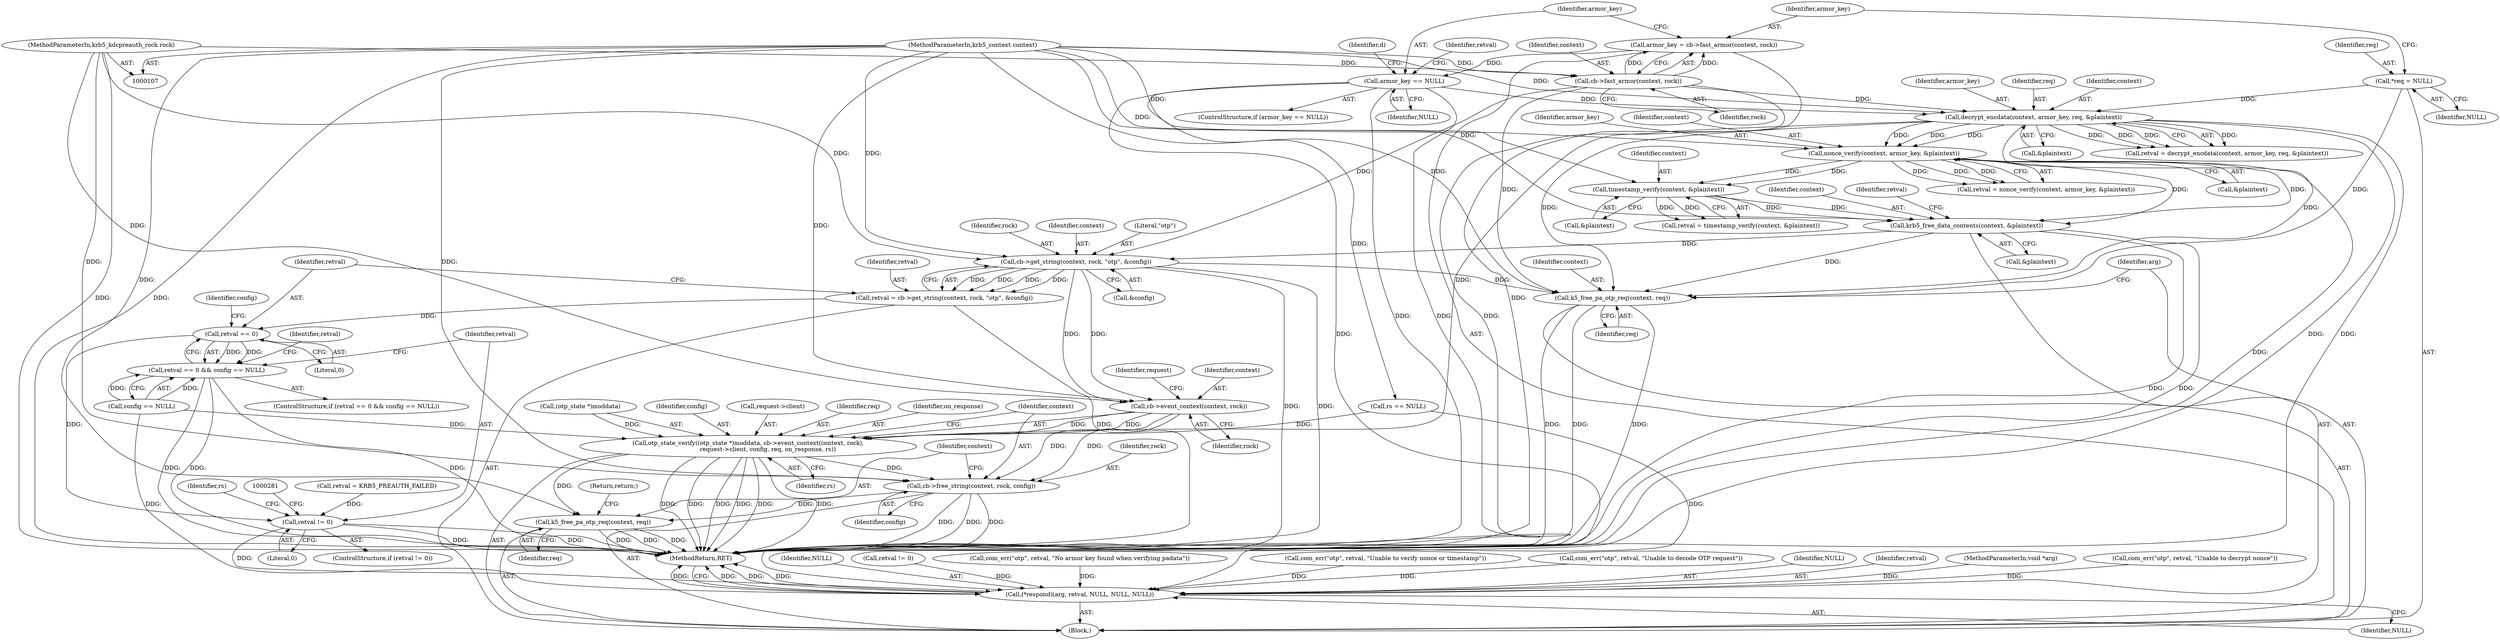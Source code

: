 digraph "0_krb5_e3b5a5e5267818c97750b266df50b6a3d4649604_0@API" {
"1000211" [label="(Call,krb5_free_data_contents(context, &plaintext))"];
"1000207" [label="(Call,timestamp_verify(context, &plaintext))"];
"1000196" [label="(Call,nonce_verify(context, armor_key, &plaintext))"];
"1000178" [label="(Call,decrypt_encdata(context, armor_key, req, &plaintext))"];
"1000134" [label="(Call,cb->fast_armor(context, rock))"];
"1000108" [label="(MethodParameterIn,krb5_context context)"];
"1000114" [label="(MethodParameterIn,krb5_kdcpreauth_rock rock)"];
"1000138" [label="(Call,armor_key == NULL)"];
"1000132" [label="(Call,armor_key = cb->fast_armor(context, rock))"];
"1000124" [label="(Call,*req = NULL)"];
"1000254" [label="(Call,cb->get_string(context, rock, \"otp\", &config))"];
"1000252" [label="(Call,retval = cb->get_string(context, rock, \"otp\", &config))"];
"1000262" [label="(Call,retval == 0)"];
"1000261" [label="(Call,retval == 0 && config == NULL)"];
"1000272" [label="(Call,retval != 0)"];
"1000305" [label="(Call,(*respond)(arg, retval, NULL, NULL, NULL))"];
"1000283" [label="(Call,cb->event_context(context, rock))"];
"1000279" [label="(Call,otp_state_verify((otp_state *)moddata, cb->event_context(context, rock),\n                     request->client, config, req, on_response, rs))"];
"1000293" [label="(Call,cb->free_string(context, rock, config))"];
"1000297" [label="(Call,k5_free_pa_otp_req(context, req))"];
"1000302" [label="(Call,k5_free_pa_otp_req(context, req))"];
"1000178" [label="(Call,decrypt_encdata(context, armor_key, req, &plaintext))"];
"1000132" [label="(Call,armor_key = cb->fast_armor(context, rock))"];
"1000268" [label="(Call,retval = KRB5_PREAUTH_FAILED)"];
"1000180" [label="(Identifier,armor_key)"];
"1000196" [label="(Call,nonce_verify(context, armor_key, &plaintext))"];
"1000194" [label="(Call,retval = nonce_verify(context, armor_key, &plaintext))"];
"1000271" [label="(ControlStructure,if (retval != 0))"];
"1000198" [label="(Identifier,armor_key)"];
"1000176" [label="(Call,retval = decrypt_encdata(context, armor_key, req, &plaintext))"];
"1000137" [label="(ControlStructure,if (armor_key == NULL))"];
"1000263" [label="(Identifier,retval)"];
"1000260" [label="(ControlStructure,if (retval == 0 && config == NULL))"];
"1000280" [label="(Call,(otp_state *)moddata)"];
"1000212" [label="(Identifier,context)"];
"1000253" [label="(Identifier,retval)"];
"1000181" [label="(Identifier,req)"];
"1000311" [label="(MethodReturn,RET)"];
"1000262" [label="(Call,retval == 0)"];
"1000256" [label="(Identifier,rock)"];
"1000285" [label="(Identifier,rock)"];
"1000182" [label="(Call,&plaintext)"];
"1000309" [label="(Identifier,NULL)"];
"1000207" [label="(Call,timestamp_verify(context, &plaintext))"];
"1000279" [label="(Call,otp_state_verify((otp_state *)moddata, cb->event_context(context, rock),\n                     request->client, config, req, on_response, rs))"];
"1000289" [label="(Identifier,config)"];
"1000126" [label="(Identifier,NULL)"];
"1000151" [label="(Identifier,d)"];
"1000216" [label="(Call,retval != 0)"];
"1000145" [label="(Call,com_err(\"otp\", retval, \"No armor key found when verifying padata\"))"];
"1000220" [label="(Call,com_err(\"otp\", retval, \"Unable to verify nonce or timestamp\"))"];
"1000304" [label="(Identifier,req)"];
"1000286" [label="(Call,request->client)"];
"1000133" [label="(Identifier,armor_key)"];
"1000269" [label="(Identifier,retval)"];
"1000273" [label="(Identifier,retval)"];
"1000139" [label="(Identifier,armor_key)"];
"1000108" [label="(MethodParameterIn,krb5_context context)"];
"1000297" [label="(Call,k5_free_pa_otp_req(context, req))"];
"1000125" [label="(Identifier,req)"];
"1000295" [label="(Identifier,rock)"];
"1000277" [label="(Identifier,rs)"];
"1000124" [label="(Call,*req = NULL)"];
"1000233" [label="(Call,rs == NULL)"];
"1000294" [label="(Identifier,context)"];
"1000305" [label="(Call,(*respond)(arg, retval, NULL, NULL, NULL))"];
"1000292" [label="(Identifier,rs)"];
"1000274" [label="(Literal,0)"];
"1000140" [label="(Identifier,NULL)"];
"1000171" [label="(Call,com_err(\"otp\", retval, \"Unable to decode OTP request\"))"];
"1000266" [label="(Identifier,config)"];
"1000308" [label="(Identifier,NULL)"];
"1000118" [label="(Block,)"];
"1000135" [label="(Identifier,context)"];
"1000209" [label="(Call,&plaintext)"];
"1000261" [label="(Call,retval == 0 && config == NULL)"];
"1000136" [label="(Identifier,rock)"];
"1000197" [label="(Identifier,context)"];
"1000307" [label="(Identifier,retval)"];
"1000264" [label="(Literal,0)"];
"1000117" [label="(MethodParameterIn,void *arg)"];
"1000272" [label="(Call,retval != 0)"];
"1000143" [label="(Identifier,retval)"];
"1000300" [label="(Return,return;)"];
"1000293" [label="(Call,cb->free_string(context, rock, config))"];
"1000258" [label="(Call,&config)"];
"1000283" [label="(Call,cb->event_context(context, rock))"];
"1000306" [label="(Identifier,arg)"];
"1000138" [label="(Call,armor_key == NULL)"];
"1000208" [label="(Identifier,context)"];
"1000211" [label="(Call,krb5_free_data_contents(context, &plaintext))"];
"1000179" [label="(Identifier,context)"];
"1000296" [label="(Identifier,config)"];
"1000290" [label="(Identifier,req)"];
"1000114" [label="(MethodParameterIn,krb5_kdcpreauth_rock rock)"];
"1000255" [label="(Identifier,context)"];
"1000291" [label="(Identifier,on_response)"];
"1000299" [label="(Identifier,req)"];
"1000310" [label="(Identifier,NULL)"];
"1000265" [label="(Call,config == NULL)"];
"1000298" [label="(Identifier,context)"];
"1000303" [label="(Identifier,context)"];
"1000199" [label="(Call,&plaintext)"];
"1000205" [label="(Call,retval = timestamp_verify(context, &plaintext))"];
"1000284" [label="(Identifier,context)"];
"1000213" [label="(Call,&plaintext)"];
"1000217" [label="(Identifier,retval)"];
"1000252" [label="(Call,retval = cb->get_string(context, rock, \"otp\", &config))"];
"1000302" [label="(Call,k5_free_pa_otp_req(context, req))"];
"1000254" [label="(Call,cb->get_string(context, rock, \"otp\", &config))"];
"1000257" [label="(Literal,\"otp\")"];
"1000189" [label="(Call,com_err(\"otp\", retval, \"Unable to decrypt nonce\"))"];
"1000287" [label="(Identifier,request)"];
"1000134" [label="(Call,cb->fast_armor(context, rock))"];
"1000211" -> "1000118"  [label="AST: "];
"1000211" -> "1000213"  [label="CFG: "];
"1000212" -> "1000211"  [label="AST: "];
"1000213" -> "1000211"  [label="AST: "];
"1000217" -> "1000211"  [label="CFG: "];
"1000211" -> "1000311"  [label="DDG: "];
"1000211" -> "1000311"  [label="DDG: "];
"1000207" -> "1000211"  [label="DDG: "];
"1000207" -> "1000211"  [label="DDG: "];
"1000196" -> "1000211"  [label="DDG: "];
"1000196" -> "1000211"  [label="DDG: "];
"1000108" -> "1000211"  [label="DDG: "];
"1000211" -> "1000254"  [label="DDG: "];
"1000211" -> "1000302"  [label="DDG: "];
"1000207" -> "1000205"  [label="AST: "];
"1000207" -> "1000209"  [label="CFG: "];
"1000208" -> "1000207"  [label="AST: "];
"1000209" -> "1000207"  [label="AST: "];
"1000205" -> "1000207"  [label="CFG: "];
"1000207" -> "1000205"  [label="DDG: "];
"1000207" -> "1000205"  [label="DDG: "];
"1000196" -> "1000207"  [label="DDG: "];
"1000196" -> "1000207"  [label="DDG: "];
"1000108" -> "1000207"  [label="DDG: "];
"1000196" -> "1000194"  [label="AST: "];
"1000196" -> "1000199"  [label="CFG: "];
"1000197" -> "1000196"  [label="AST: "];
"1000198" -> "1000196"  [label="AST: "];
"1000199" -> "1000196"  [label="AST: "];
"1000194" -> "1000196"  [label="CFG: "];
"1000196" -> "1000311"  [label="DDG: "];
"1000196" -> "1000194"  [label="DDG: "];
"1000196" -> "1000194"  [label="DDG: "];
"1000196" -> "1000194"  [label="DDG: "];
"1000178" -> "1000196"  [label="DDG: "];
"1000178" -> "1000196"  [label="DDG: "];
"1000178" -> "1000196"  [label="DDG: "];
"1000108" -> "1000196"  [label="DDG: "];
"1000178" -> "1000176"  [label="AST: "];
"1000178" -> "1000182"  [label="CFG: "];
"1000179" -> "1000178"  [label="AST: "];
"1000180" -> "1000178"  [label="AST: "];
"1000181" -> "1000178"  [label="AST: "];
"1000182" -> "1000178"  [label="AST: "];
"1000176" -> "1000178"  [label="CFG: "];
"1000178" -> "1000311"  [label="DDG: "];
"1000178" -> "1000311"  [label="DDG: "];
"1000178" -> "1000176"  [label="DDG: "];
"1000178" -> "1000176"  [label="DDG: "];
"1000178" -> "1000176"  [label="DDG: "];
"1000178" -> "1000176"  [label="DDG: "];
"1000134" -> "1000178"  [label="DDG: "];
"1000108" -> "1000178"  [label="DDG: "];
"1000138" -> "1000178"  [label="DDG: "];
"1000124" -> "1000178"  [label="DDG: "];
"1000178" -> "1000279"  [label="DDG: "];
"1000178" -> "1000302"  [label="DDG: "];
"1000178" -> "1000302"  [label="DDG: "];
"1000134" -> "1000132"  [label="AST: "];
"1000134" -> "1000136"  [label="CFG: "];
"1000135" -> "1000134"  [label="AST: "];
"1000136" -> "1000134"  [label="AST: "];
"1000132" -> "1000134"  [label="CFG: "];
"1000134" -> "1000311"  [label="DDG: "];
"1000134" -> "1000132"  [label="DDG: "];
"1000134" -> "1000132"  [label="DDG: "];
"1000108" -> "1000134"  [label="DDG: "];
"1000114" -> "1000134"  [label="DDG: "];
"1000134" -> "1000254"  [label="DDG: "];
"1000134" -> "1000302"  [label="DDG: "];
"1000108" -> "1000107"  [label="AST: "];
"1000108" -> "1000311"  [label="DDG: "];
"1000108" -> "1000254"  [label="DDG: "];
"1000108" -> "1000283"  [label="DDG: "];
"1000108" -> "1000293"  [label="DDG: "];
"1000108" -> "1000297"  [label="DDG: "];
"1000108" -> "1000302"  [label="DDG: "];
"1000114" -> "1000107"  [label="AST: "];
"1000114" -> "1000311"  [label="DDG: "];
"1000114" -> "1000254"  [label="DDG: "];
"1000114" -> "1000283"  [label="DDG: "];
"1000114" -> "1000293"  [label="DDG: "];
"1000138" -> "1000137"  [label="AST: "];
"1000138" -> "1000140"  [label="CFG: "];
"1000139" -> "1000138"  [label="AST: "];
"1000140" -> "1000138"  [label="AST: "];
"1000143" -> "1000138"  [label="CFG: "];
"1000151" -> "1000138"  [label="CFG: "];
"1000138" -> "1000311"  [label="DDG: "];
"1000138" -> "1000311"  [label="DDG: "];
"1000132" -> "1000138"  [label="DDG: "];
"1000138" -> "1000233"  [label="DDG: "];
"1000138" -> "1000305"  [label="DDG: "];
"1000132" -> "1000118"  [label="AST: "];
"1000133" -> "1000132"  [label="AST: "];
"1000139" -> "1000132"  [label="CFG: "];
"1000132" -> "1000311"  [label="DDG: "];
"1000124" -> "1000118"  [label="AST: "];
"1000124" -> "1000126"  [label="CFG: "];
"1000125" -> "1000124"  [label="AST: "];
"1000126" -> "1000124"  [label="AST: "];
"1000133" -> "1000124"  [label="CFG: "];
"1000124" -> "1000302"  [label="DDG: "];
"1000254" -> "1000252"  [label="AST: "];
"1000254" -> "1000258"  [label="CFG: "];
"1000255" -> "1000254"  [label="AST: "];
"1000256" -> "1000254"  [label="AST: "];
"1000257" -> "1000254"  [label="AST: "];
"1000258" -> "1000254"  [label="AST: "];
"1000252" -> "1000254"  [label="CFG: "];
"1000254" -> "1000311"  [label="DDG: "];
"1000254" -> "1000311"  [label="DDG: "];
"1000254" -> "1000252"  [label="DDG: "];
"1000254" -> "1000252"  [label="DDG: "];
"1000254" -> "1000252"  [label="DDG: "];
"1000254" -> "1000252"  [label="DDG: "];
"1000254" -> "1000283"  [label="DDG: "];
"1000254" -> "1000283"  [label="DDG: "];
"1000254" -> "1000302"  [label="DDG: "];
"1000252" -> "1000118"  [label="AST: "];
"1000253" -> "1000252"  [label="AST: "];
"1000263" -> "1000252"  [label="CFG: "];
"1000252" -> "1000311"  [label="DDG: "];
"1000252" -> "1000262"  [label="DDG: "];
"1000262" -> "1000261"  [label="AST: "];
"1000262" -> "1000264"  [label="CFG: "];
"1000263" -> "1000262"  [label="AST: "];
"1000264" -> "1000262"  [label="AST: "];
"1000266" -> "1000262"  [label="CFG: "];
"1000261" -> "1000262"  [label="CFG: "];
"1000262" -> "1000261"  [label="DDG: "];
"1000262" -> "1000261"  [label="DDG: "];
"1000262" -> "1000272"  [label="DDG: "];
"1000261" -> "1000260"  [label="AST: "];
"1000261" -> "1000265"  [label="CFG: "];
"1000265" -> "1000261"  [label="AST: "];
"1000269" -> "1000261"  [label="CFG: "];
"1000273" -> "1000261"  [label="CFG: "];
"1000261" -> "1000311"  [label="DDG: "];
"1000261" -> "1000311"  [label="DDG: "];
"1000261" -> "1000311"  [label="DDG: "];
"1000265" -> "1000261"  [label="DDG: "];
"1000265" -> "1000261"  [label="DDG: "];
"1000272" -> "1000271"  [label="AST: "];
"1000272" -> "1000274"  [label="CFG: "];
"1000273" -> "1000272"  [label="AST: "];
"1000274" -> "1000272"  [label="AST: "];
"1000277" -> "1000272"  [label="CFG: "];
"1000281" -> "1000272"  [label="CFG: "];
"1000272" -> "1000311"  [label="DDG: "];
"1000272" -> "1000311"  [label="DDG: "];
"1000268" -> "1000272"  [label="DDG: "];
"1000272" -> "1000305"  [label="DDG: "];
"1000305" -> "1000118"  [label="AST: "];
"1000305" -> "1000310"  [label="CFG: "];
"1000306" -> "1000305"  [label="AST: "];
"1000307" -> "1000305"  [label="AST: "];
"1000308" -> "1000305"  [label="AST: "];
"1000309" -> "1000305"  [label="AST: "];
"1000310" -> "1000305"  [label="AST: "];
"1000311" -> "1000305"  [label="CFG: "];
"1000305" -> "1000311"  [label="DDG: "];
"1000305" -> "1000311"  [label="DDG: "];
"1000305" -> "1000311"  [label="DDG: "];
"1000305" -> "1000311"  [label="DDG: "];
"1000117" -> "1000305"  [label="DDG: "];
"1000216" -> "1000305"  [label="DDG: "];
"1000189" -> "1000305"  [label="DDG: "];
"1000220" -> "1000305"  [label="DDG: "];
"1000171" -> "1000305"  [label="DDG: "];
"1000145" -> "1000305"  [label="DDG: "];
"1000233" -> "1000305"  [label="DDG: "];
"1000265" -> "1000305"  [label="DDG: "];
"1000283" -> "1000279"  [label="AST: "];
"1000283" -> "1000285"  [label="CFG: "];
"1000284" -> "1000283"  [label="AST: "];
"1000285" -> "1000283"  [label="AST: "];
"1000287" -> "1000283"  [label="CFG: "];
"1000283" -> "1000279"  [label="DDG: "];
"1000283" -> "1000279"  [label="DDG: "];
"1000283" -> "1000293"  [label="DDG: "];
"1000283" -> "1000293"  [label="DDG: "];
"1000279" -> "1000118"  [label="AST: "];
"1000279" -> "1000292"  [label="CFG: "];
"1000280" -> "1000279"  [label="AST: "];
"1000286" -> "1000279"  [label="AST: "];
"1000289" -> "1000279"  [label="AST: "];
"1000290" -> "1000279"  [label="AST: "];
"1000291" -> "1000279"  [label="AST: "];
"1000292" -> "1000279"  [label="AST: "];
"1000294" -> "1000279"  [label="CFG: "];
"1000279" -> "1000311"  [label="DDG: "];
"1000279" -> "1000311"  [label="DDG: "];
"1000279" -> "1000311"  [label="DDG: "];
"1000279" -> "1000311"  [label="DDG: "];
"1000279" -> "1000311"  [label="DDG: "];
"1000279" -> "1000311"  [label="DDG: "];
"1000280" -> "1000279"  [label="DDG: "];
"1000265" -> "1000279"  [label="DDG: "];
"1000233" -> "1000279"  [label="DDG: "];
"1000279" -> "1000293"  [label="DDG: "];
"1000279" -> "1000297"  [label="DDG: "];
"1000293" -> "1000118"  [label="AST: "];
"1000293" -> "1000296"  [label="CFG: "];
"1000294" -> "1000293"  [label="AST: "];
"1000295" -> "1000293"  [label="AST: "];
"1000296" -> "1000293"  [label="AST: "];
"1000298" -> "1000293"  [label="CFG: "];
"1000293" -> "1000311"  [label="DDG: "];
"1000293" -> "1000311"  [label="DDG: "];
"1000293" -> "1000311"  [label="DDG: "];
"1000293" -> "1000297"  [label="DDG: "];
"1000297" -> "1000118"  [label="AST: "];
"1000297" -> "1000299"  [label="CFG: "];
"1000298" -> "1000297"  [label="AST: "];
"1000299" -> "1000297"  [label="AST: "];
"1000300" -> "1000297"  [label="CFG: "];
"1000297" -> "1000311"  [label="DDG: "];
"1000297" -> "1000311"  [label="DDG: "];
"1000297" -> "1000311"  [label="DDG: "];
"1000302" -> "1000118"  [label="AST: "];
"1000302" -> "1000304"  [label="CFG: "];
"1000303" -> "1000302"  [label="AST: "];
"1000304" -> "1000302"  [label="AST: "];
"1000306" -> "1000302"  [label="CFG: "];
"1000302" -> "1000311"  [label="DDG: "];
"1000302" -> "1000311"  [label="DDG: "];
"1000302" -> "1000311"  [label="DDG: "];
}
